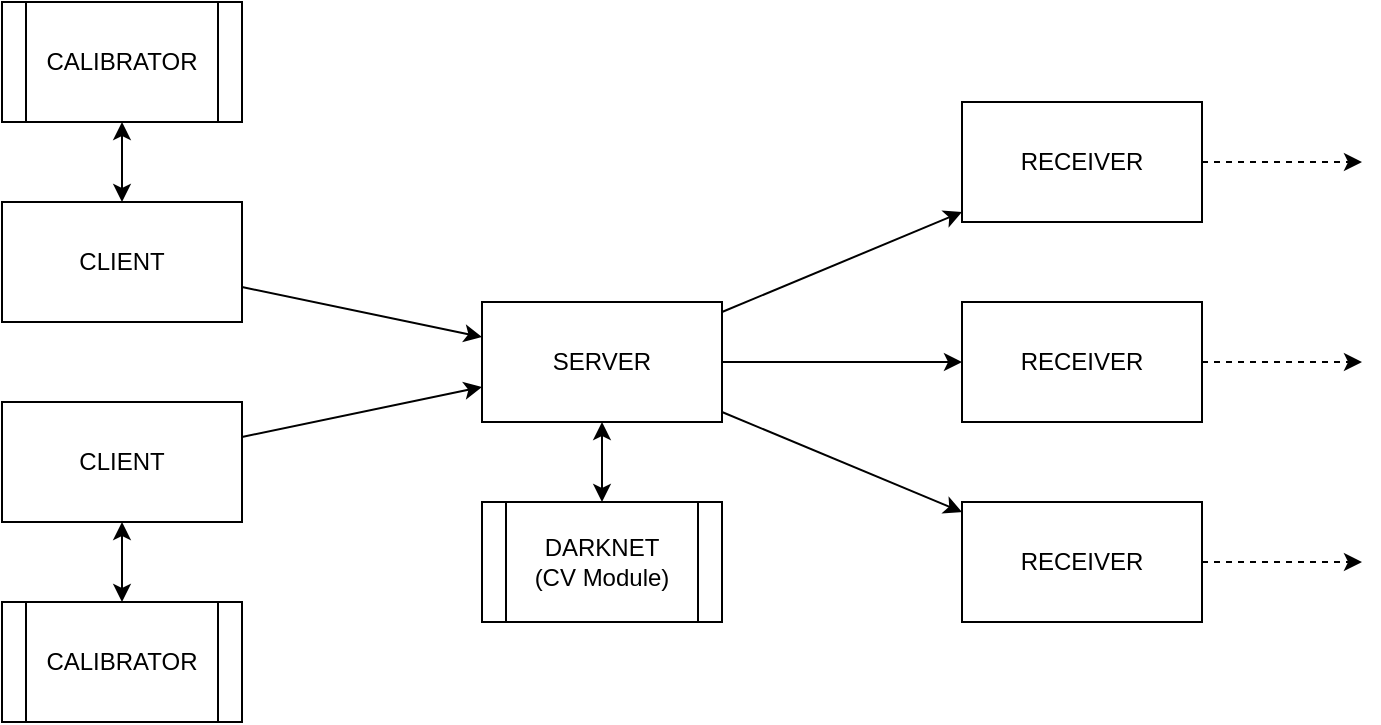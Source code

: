 <mxfile version="20.8.8"><diagram name="Page-1" id="JWlhf868K9hY7RxE80pY"><mxGraphModel dx="2074" dy="1153" grid="1" gridSize="10" guides="1" tooltips="1" connect="1" arrows="1" fold="1" page="1" pageScale="1" pageWidth="850" pageHeight="1100" math="0" shadow="0"><root><mxCell id="0"/><mxCell id="1" parent="0"/><mxCell id="yDGBFcNjDCzddEtKrX2D-3" value="&lt;div&gt;SERVER&lt;/div&gt;" style="rounded=0;whiteSpace=wrap;html=1;" vertex="1" parent="1"><mxGeometry x="360" y="470" width="120" height="60" as="geometry"/></mxCell><mxCell id="yDGBFcNjDCzddEtKrX2D-4" value="RECEIVER" style="rounded=0;whiteSpace=wrap;html=1;" vertex="1" parent="1"><mxGeometry x="600" y="470" width="120" height="60" as="geometry"/></mxCell><mxCell id="yDGBFcNjDCzddEtKrX2D-5" value="RECEIVER" style="rounded=0;whiteSpace=wrap;html=1;" vertex="1" parent="1"><mxGeometry x="600" y="370" width="120" height="60" as="geometry"/></mxCell><mxCell id="yDGBFcNjDCzddEtKrX2D-6" value="RECEIVER" style="rounded=0;whiteSpace=wrap;html=1;" vertex="1" parent="1"><mxGeometry x="600" y="570" width="120" height="60" as="geometry"/></mxCell><mxCell id="yDGBFcNjDCzddEtKrX2D-7" value="CLIENT" style="rounded=0;whiteSpace=wrap;html=1;" vertex="1" parent="1"><mxGeometry x="120" y="520" width="120" height="60" as="geometry"/></mxCell><mxCell id="yDGBFcNjDCzddEtKrX2D-8" value="CLIENT" style="rounded=0;whiteSpace=wrap;html=1;" vertex="1" parent="1"><mxGeometry x="120" y="420" width="120" height="60" as="geometry"/></mxCell><mxCell id="yDGBFcNjDCzddEtKrX2D-10" value="&lt;div&gt;DARKNET&lt;/div&gt;&lt;div&gt;(CV Module)&lt;/div&gt;" style="shape=process;whiteSpace=wrap;html=1;backgroundOutline=1;" vertex="1" parent="1"><mxGeometry x="360" y="570" width="120" height="60" as="geometry"/></mxCell><mxCell id="yDGBFcNjDCzddEtKrX2D-11" value="" style="endArrow=classic;startArrow=classic;html=1;rounded=0;" edge="1" parent="1" source="yDGBFcNjDCzddEtKrX2D-10" target="yDGBFcNjDCzddEtKrX2D-3"><mxGeometry width="50" height="50" relative="1" as="geometry"><mxPoint x="430" y="650" as="sourcePoint"/><mxPoint x="480" y="780" as="targetPoint"/></mxGeometry></mxCell><mxCell id="yDGBFcNjDCzddEtKrX2D-12" value="" style="endArrow=classic;html=1;rounded=0;" edge="1" parent="1" source="yDGBFcNjDCzddEtKrX2D-8" target="yDGBFcNjDCzddEtKrX2D-3"><mxGeometry width="50" height="50" relative="1" as="geometry"><mxPoint x="400" y="620" as="sourcePoint"/><mxPoint x="450" y="570" as="targetPoint"/></mxGeometry></mxCell><mxCell id="yDGBFcNjDCzddEtKrX2D-13" value="" style="endArrow=classic;html=1;rounded=0;" edge="1" parent="1" source="yDGBFcNjDCzddEtKrX2D-7" target="yDGBFcNjDCzddEtKrX2D-3"><mxGeometry width="50" height="50" relative="1" as="geometry"><mxPoint x="250" y="445" as="sourcePoint"/><mxPoint x="370" y="495" as="targetPoint"/></mxGeometry></mxCell><mxCell id="yDGBFcNjDCzddEtKrX2D-15" value="" style="endArrow=classic;html=1;rounded=0;" edge="1" parent="1" source="yDGBFcNjDCzddEtKrX2D-3" target="yDGBFcNjDCzddEtKrX2D-5"><mxGeometry width="50" height="50" relative="1" as="geometry"><mxPoint x="270" y="455" as="sourcePoint"/><mxPoint x="390" y="505" as="targetPoint"/></mxGeometry></mxCell><mxCell id="yDGBFcNjDCzddEtKrX2D-16" value="" style="endArrow=classic;html=1;rounded=0;" edge="1" parent="1" source="yDGBFcNjDCzddEtKrX2D-3" target="yDGBFcNjDCzddEtKrX2D-4"><mxGeometry width="50" height="50" relative="1" as="geometry"><mxPoint x="280" y="465" as="sourcePoint"/><mxPoint x="400" y="515" as="targetPoint"/></mxGeometry></mxCell><mxCell id="yDGBFcNjDCzddEtKrX2D-17" value="" style="endArrow=classic;html=1;rounded=0;" edge="1" parent="1" source="yDGBFcNjDCzddEtKrX2D-3" target="yDGBFcNjDCzddEtKrX2D-6"><mxGeometry width="50" height="50" relative="1" as="geometry"><mxPoint x="290" y="475" as="sourcePoint"/><mxPoint x="410" y="525" as="targetPoint"/></mxGeometry></mxCell><mxCell id="yDGBFcNjDCzddEtKrX2D-18" value="CALIBRATOR" style="shape=process;whiteSpace=wrap;html=1;backgroundOutline=1;" vertex="1" parent="1"><mxGeometry x="120" y="320" width="120" height="60" as="geometry"/></mxCell><mxCell id="yDGBFcNjDCzddEtKrX2D-19" value="" style="endArrow=classic;startArrow=classic;html=1;rounded=0;" edge="1" parent="1" source="yDGBFcNjDCzddEtKrX2D-8" target="yDGBFcNjDCzddEtKrX2D-18"><mxGeometry width="50" height="50" relative="1" as="geometry"><mxPoint x="400" y="660" as="sourcePoint"/><mxPoint x="450" y="610" as="targetPoint"/></mxGeometry></mxCell><mxCell id="yDGBFcNjDCzddEtKrX2D-21" value="CALIBRATOR" style="shape=process;whiteSpace=wrap;html=1;backgroundOutline=1;" vertex="1" parent="1"><mxGeometry x="120" y="620" width="120" height="60" as="geometry"/></mxCell><mxCell id="yDGBFcNjDCzddEtKrX2D-22" value="" style="endArrow=classic;startArrow=classic;html=1;rounded=0;" edge="1" parent="1" source="yDGBFcNjDCzddEtKrX2D-21" target="yDGBFcNjDCzddEtKrX2D-7"><mxGeometry width="50" height="50" relative="1" as="geometry"><mxPoint x="400" y="660" as="sourcePoint"/><mxPoint x="450" y="610" as="targetPoint"/></mxGeometry></mxCell><mxCell id="yDGBFcNjDCzddEtKrX2D-24" value="" style="endArrow=classic;html=1;rounded=0;dashed=1;" edge="1" parent="1" source="yDGBFcNjDCzddEtKrX2D-5"><mxGeometry width="50" height="50" relative="1" as="geometry"><mxPoint x="490" y="485" as="sourcePoint"/><mxPoint x="800" y="400" as="targetPoint"/></mxGeometry></mxCell><mxCell id="yDGBFcNjDCzddEtKrX2D-25" value="" style="endArrow=classic;html=1;rounded=0;dashed=1;" edge="1" parent="1" source="yDGBFcNjDCzddEtKrX2D-4"><mxGeometry width="50" height="50" relative="1" as="geometry"><mxPoint x="730" y="410" as="sourcePoint"/><mxPoint x="800" y="500" as="targetPoint"/></mxGeometry></mxCell><mxCell id="yDGBFcNjDCzddEtKrX2D-26" value="" style="endArrow=classic;html=1;rounded=0;dashed=1;" edge="1" parent="1" source="yDGBFcNjDCzddEtKrX2D-6"><mxGeometry width="50" height="50" relative="1" as="geometry"><mxPoint x="740" y="420" as="sourcePoint"/><mxPoint x="800" y="600" as="targetPoint"/></mxGeometry></mxCell></root></mxGraphModel></diagram></mxfile>